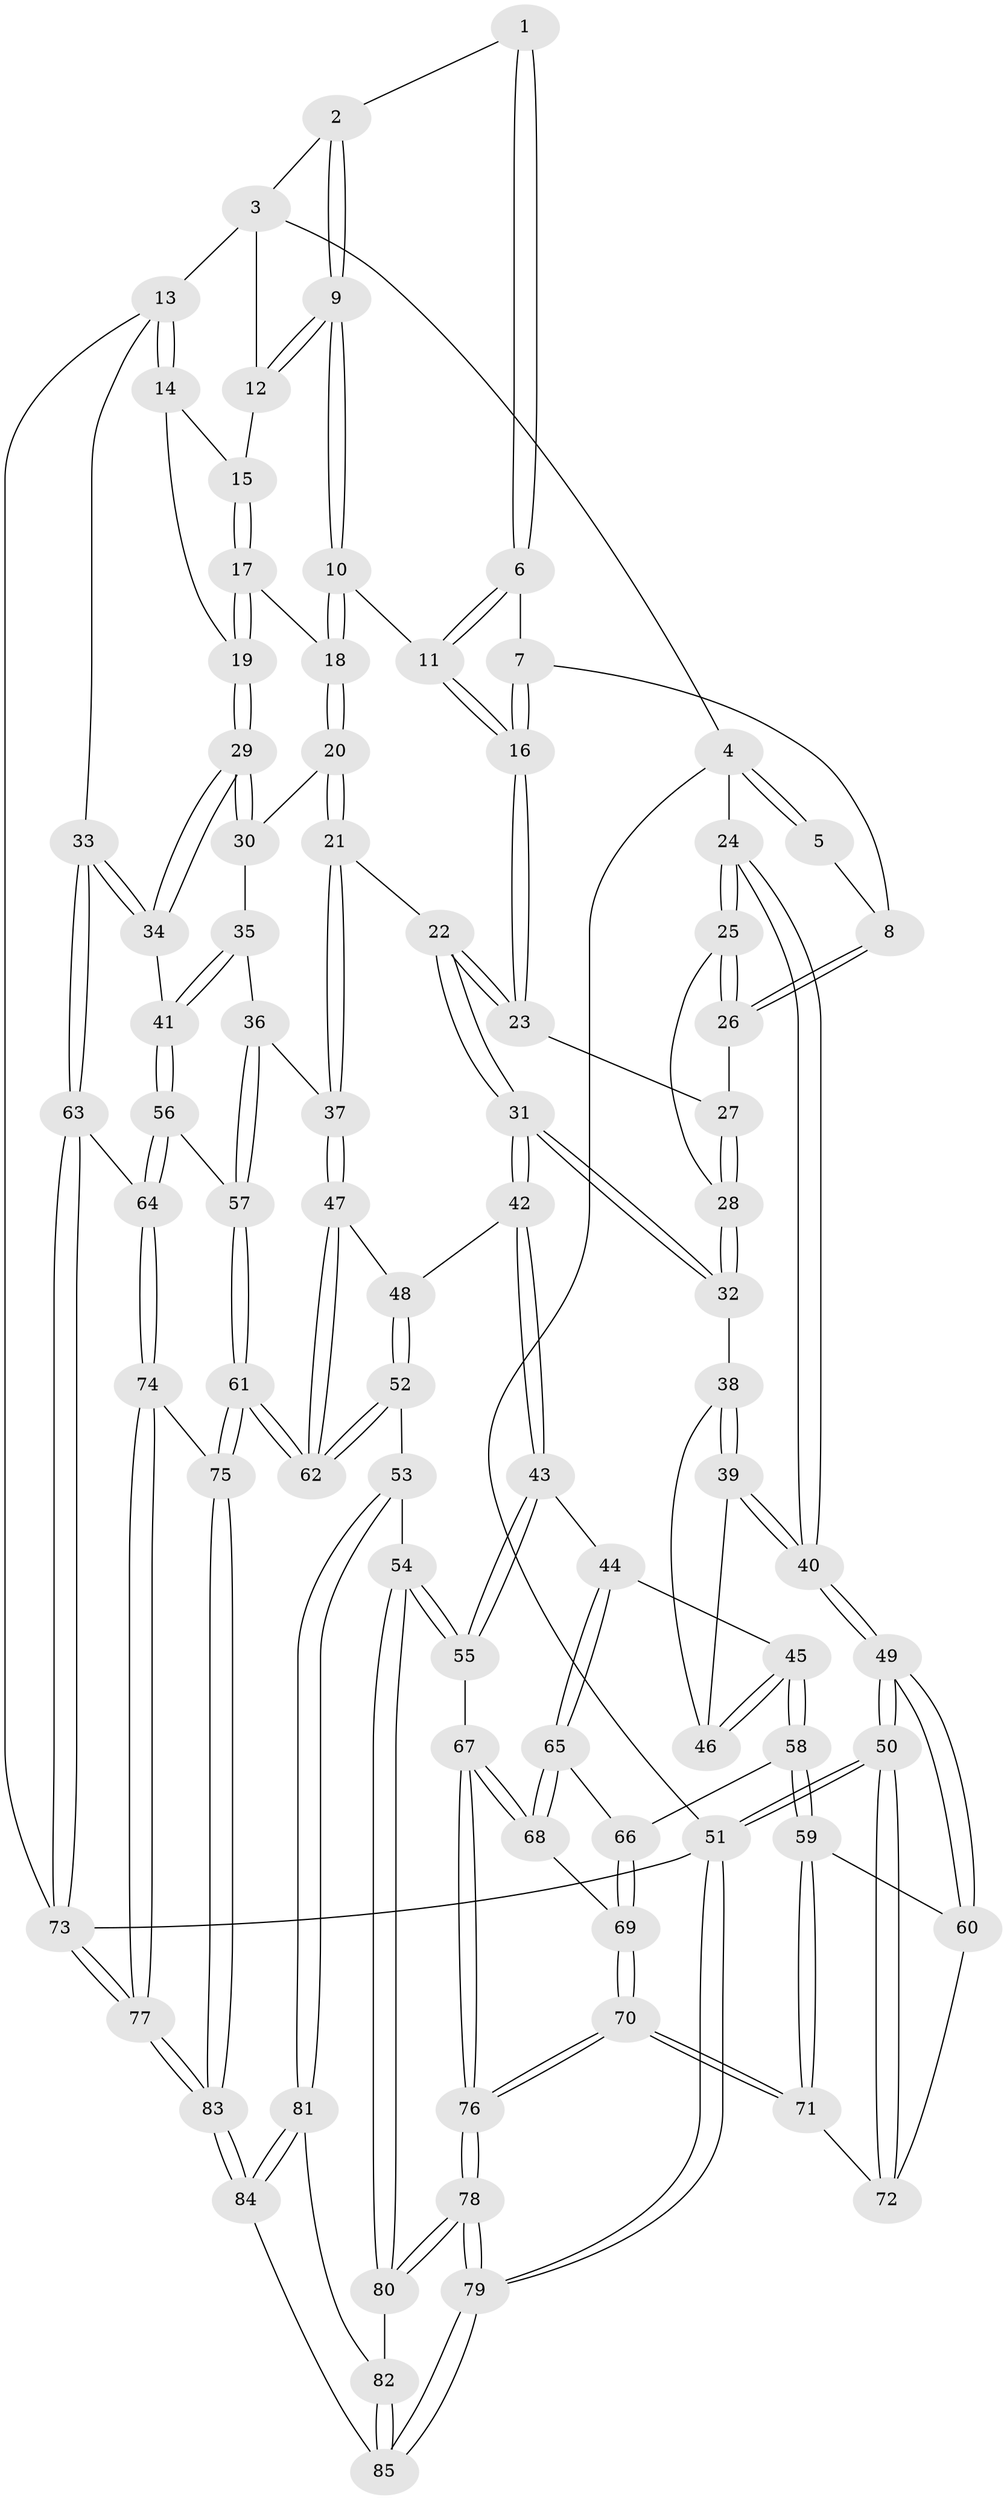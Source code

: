 // coarse degree distribution, {3: 0.6721311475409836, 4: 0.11475409836065574, 2: 0.13114754098360656, 5: 0.08196721311475409}
// Generated by graph-tools (version 1.1) at 2025/54/03/04/25 22:54:32]
// undirected, 85 vertices, 209 edges
graph export_dot {
  node [color=gray90,style=filled];
  1 [pos="+0.3918290918886608+0"];
  2 [pos="+0.5872092532436131+0"];
  3 [pos="+1+0"];
  4 [pos="+0+0"];
  5 [pos="+0.3566403375061063+0"];
  6 [pos="+0.3891573868014231+0"];
  7 [pos="+0.37321761917945023+0.10893277286149378"];
  8 [pos="+0.17747800393811733+0.17112177172393647"];
  9 [pos="+0.6442561611170934+0.10416307852463383"];
  10 [pos="+0.6328062901222875+0.1508148356461518"];
  11 [pos="+0.5602439703477055+0.17439622090729565"];
  12 [pos="+0.8785920767119432+0.05707886105592672"];
  13 [pos="+1+0.1806926400612503"];
  14 [pos="+1+0.18545433723440558"];
  15 [pos="+0.8882418395032133+0.12277904041151858"];
  16 [pos="+0.45911695315845047+0.21773012453815882"];
  17 [pos="+0.8131259992937568+0.2630615938730741"];
  18 [pos="+0.6396593814115004+0.1601978645283155"];
  19 [pos="+0.8523351783974074+0.3631395532002322"];
  20 [pos="+0.6310312650856938+0.35303579585688055"];
  21 [pos="+0.49293951278357057+0.44070695930539144"];
  22 [pos="+0.4308549550842079+0.40865977800865133"];
  23 [pos="+0.41625937879961694+0.3337966713886795"];
  24 [pos="+0+0.15886019195419165"];
  25 [pos="+0+0.17324957918164005"];
  26 [pos="+0.16475507484659616+0.1791856664451829"];
  27 [pos="+0.2665140623144872+0.2735209496783624"];
  28 [pos="+0.19097355085076514+0.42394684741907623"];
  29 [pos="+0.8586169805208657+0.40610287824436136"];
  30 [pos="+0.8284206696821887+0.4132515415702407"];
  31 [pos="+0.3005613179640676+0.5031379661353209"];
  32 [pos="+0.23129705219304977+0.47816024400236196"];
  33 [pos="+1+0.5199143539683041"];
  34 [pos="+0.868033173533265+0.41308841289304216"];
  35 [pos="+0.6959364880497396+0.5074996303762588"];
  36 [pos="+0.6024407394550793+0.5420711218884254"];
  37 [pos="+0.5607373428596361+0.539459281161088"];
  38 [pos="+0.18029848060677417+0.5069522797856385"];
  39 [pos="+0+0.5432106020800398"];
  40 [pos="+0+0.5221485187023959"];
  41 [pos="+0.7738828985616064+0.6503597238016112"];
  42 [pos="+0.30032567312353364+0.5294874391952227"];
  43 [pos="+0.2710119070601517+0.6724431698047814"];
  44 [pos="+0.25605180541404526+0.6778684145295745"];
  45 [pos="+0.1678822792219658+0.6656117487372462"];
  46 [pos="+0.13673257698079472+0.6175098239168766"];
  47 [pos="+0.5427562834739605+0.5932344080894716"];
  48 [pos="+0.4017133863950368+0.6048332094651632"];
  49 [pos="+0+0.6115837110763213"];
  50 [pos="+0+0.9186447025409761"];
  51 [pos="+0+1"];
  52 [pos="+0.46652727318022774+0.7764306693328463"];
  53 [pos="+0.41182970888287984+0.7876683533217365"];
  54 [pos="+0.4117552975834354+0.7876620096758802"];
  55 [pos="+0.4117419655325828+0.7876572767139083"];
  56 [pos="+0.7697098481327235+0.697689604310465"];
  57 [pos="+0.7436174673649695+0.6995488594174332"];
  58 [pos="+0.07600744281202194+0.7208619782531792"];
  59 [pos="+0.06572457019461855+0.7211173450043706"];
  60 [pos="+0.048458550312669275+0.7184600451306477"];
  61 [pos="+0.5634504991466794+0.8105461710494405"];
  62 [pos="+0.5065231367126133+0.7727137078149521"];
  63 [pos="+1+0.5939169573759434"];
  64 [pos="+0.8701293020744104+0.7510573940328796"];
  65 [pos="+0.221681134508217+0.7399213204587404"];
  66 [pos="+0.10990756728069126+0.7564037023048839"];
  67 [pos="+0.232557966823008+0.8675701029605508"];
  68 [pos="+0.21858795628803393+0.746738013432256"];
  69 [pos="+0.14607789326282847+0.8045693454774606"];
  70 [pos="+0.14107135191874856+0.8891476104052083"];
  71 [pos="+0.09243922768876256+0.8625939183266375"];
  72 [pos="+0.0448242795947144+0.8499895593011215"];
  73 [pos="+1+1"];
  74 [pos="+0.867195071458013+0.7725010222747595"];
  75 [pos="+0.6180246848128095+0.9250261371266991"];
  76 [pos="+0.1697961666199144+0.9368733434108034"];
  77 [pos="+0.9619527052902614+1"];
  78 [pos="+0.16982503011902225+0.940870119784644"];
  79 [pos="+0+1"];
  80 [pos="+0.3126654326000386+0.9491435760771791"];
  81 [pos="+0.41098383723834786+0.907100660249429"];
  82 [pos="+0.35648281516282754+1"];
  83 [pos="+0.6811020319362306+1"];
  84 [pos="+0.5637733386931513+1"];
  85 [pos="+0.433045780336194+1"];
  1 -- 2;
  1 -- 6;
  1 -- 6;
  2 -- 3;
  2 -- 9;
  2 -- 9;
  3 -- 4;
  3 -- 12;
  3 -- 13;
  4 -- 5;
  4 -- 5;
  4 -- 24;
  4 -- 51;
  5 -- 8;
  6 -- 7;
  6 -- 11;
  6 -- 11;
  7 -- 8;
  7 -- 16;
  7 -- 16;
  8 -- 26;
  8 -- 26;
  9 -- 10;
  9 -- 10;
  9 -- 12;
  9 -- 12;
  10 -- 11;
  10 -- 18;
  10 -- 18;
  11 -- 16;
  11 -- 16;
  12 -- 15;
  13 -- 14;
  13 -- 14;
  13 -- 33;
  13 -- 73;
  14 -- 15;
  14 -- 19;
  15 -- 17;
  15 -- 17;
  16 -- 23;
  16 -- 23;
  17 -- 18;
  17 -- 19;
  17 -- 19;
  18 -- 20;
  18 -- 20;
  19 -- 29;
  19 -- 29;
  20 -- 21;
  20 -- 21;
  20 -- 30;
  21 -- 22;
  21 -- 37;
  21 -- 37;
  22 -- 23;
  22 -- 23;
  22 -- 31;
  22 -- 31;
  23 -- 27;
  24 -- 25;
  24 -- 25;
  24 -- 40;
  24 -- 40;
  25 -- 26;
  25 -- 26;
  25 -- 28;
  26 -- 27;
  27 -- 28;
  27 -- 28;
  28 -- 32;
  28 -- 32;
  29 -- 30;
  29 -- 30;
  29 -- 34;
  29 -- 34;
  30 -- 35;
  31 -- 32;
  31 -- 32;
  31 -- 42;
  31 -- 42;
  32 -- 38;
  33 -- 34;
  33 -- 34;
  33 -- 63;
  33 -- 63;
  34 -- 41;
  35 -- 36;
  35 -- 41;
  35 -- 41;
  36 -- 37;
  36 -- 57;
  36 -- 57;
  37 -- 47;
  37 -- 47;
  38 -- 39;
  38 -- 39;
  38 -- 46;
  39 -- 40;
  39 -- 40;
  39 -- 46;
  40 -- 49;
  40 -- 49;
  41 -- 56;
  41 -- 56;
  42 -- 43;
  42 -- 43;
  42 -- 48;
  43 -- 44;
  43 -- 55;
  43 -- 55;
  44 -- 45;
  44 -- 65;
  44 -- 65;
  45 -- 46;
  45 -- 46;
  45 -- 58;
  45 -- 58;
  47 -- 48;
  47 -- 62;
  47 -- 62;
  48 -- 52;
  48 -- 52;
  49 -- 50;
  49 -- 50;
  49 -- 60;
  49 -- 60;
  50 -- 51;
  50 -- 51;
  50 -- 72;
  50 -- 72;
  51 -- 79;
  51 -- 79;
  51 -- 73;
  52 -- 53;
  52 -- 62;
  52 -- 62;
  53 -- 54;
  53 -- 81;
  53 -- 81;
  54 -- 55;
  54 -- 55;
  54 -- 80;
  54 -- 80;
  55 -- 67;
  56 -- 57;
  56 -- 64;
  56 -- 64;
  57 -- 61;
  57 -- 61;
  58 -- 59;
  58 -- 59;
  58 -- 66;
  59 -- 60;
  59 -- 71;
  59 -- 71;
  60 -- 72;
  61 -- 62;
  61 -- 62;
  61 -- 75;
  61 -- 75;
  63 -- 64;
  63 -- 73;
  63 -- 73;
  64 -- 74;
  64 -- 74;
  65 -- 66;
  65 -- 68;
  65 -- 68;
  66 -- 69;
  66 -- 69;
  67 -- 68;
  67 -- 68;
  67 -- 76;
  67 -- 76;
  68 -- 69;
  69 -- 70;
  69 -- 70;
  70 -- 71;
  70 -- 71;
  70 -- 76;
  70 -- 76;
  71 -- 72;
  73 -- 77;
  73 -- 77;
  74 -- 75;
  74 -- 77;
  74 -- 77;
  75 -- 83;
  75 -- 83;
  76 -- 78;
  76 -- 78;
  77 -- 83;
  77 -- 83;
  78 -- 79;
  78 -- 79;
  78 -- 80;
  78 -- 80;
  79 -- 85;
  79 -- 85;
  80 -- 82;
  81 -- 82;
  81 -- 84;
  81 -- 84;
  82 -- 85;
  82 -- 85;
  83 -- 84;
  83 -- 84;
  84 -- 85;
}

